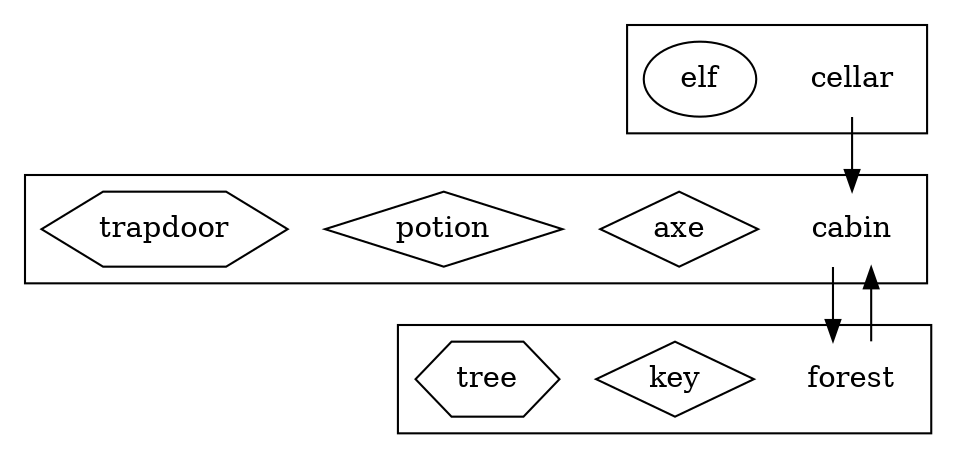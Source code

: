 digraph layout {
    /* ortho splines just makes the arrows into straight lines (rather than curvy ones !) */
    splines = ortho;
    node [shape = "rect"];

    subgraph locations {
        subgraph cluster001 {
            node [shape = "none"];
            cabin [description = "A log cabin in the woods"];
            subgraph artefacts {
                node [shape = "diamond"];
                axe [description = "A razor sharp axe"];
                potion [description = "Magic potion"];
            }
            subgraph furniture {
                node [shape = "hexagon"];
                trapdoor [description = "Wooden trapdoor"];
            }
        }

        subgraph cluster002 {
            node [shape = "none"];
            forest [description = "A dark forest"];
            subgraph artefacts {
                node [shape = "diamond"];
                key [description = "Brass key"];
            }
            subgraph furniture {
                node [shape = "hexagon"];
                tree [description = "A big tree"];
            }
        }

        subgraph cluster003 {
            node [shape = "none"];
            cellar [description = "A dusty cellar"]
            subgraph characters {
                node [shape = "ellipse"];
                elf [description = "Angry Elf"];
            }
        }
    }

    subgraph paths {
        cabin -> forest;
        forest -> cabin;
        cellar -> cabin;
    }

}
